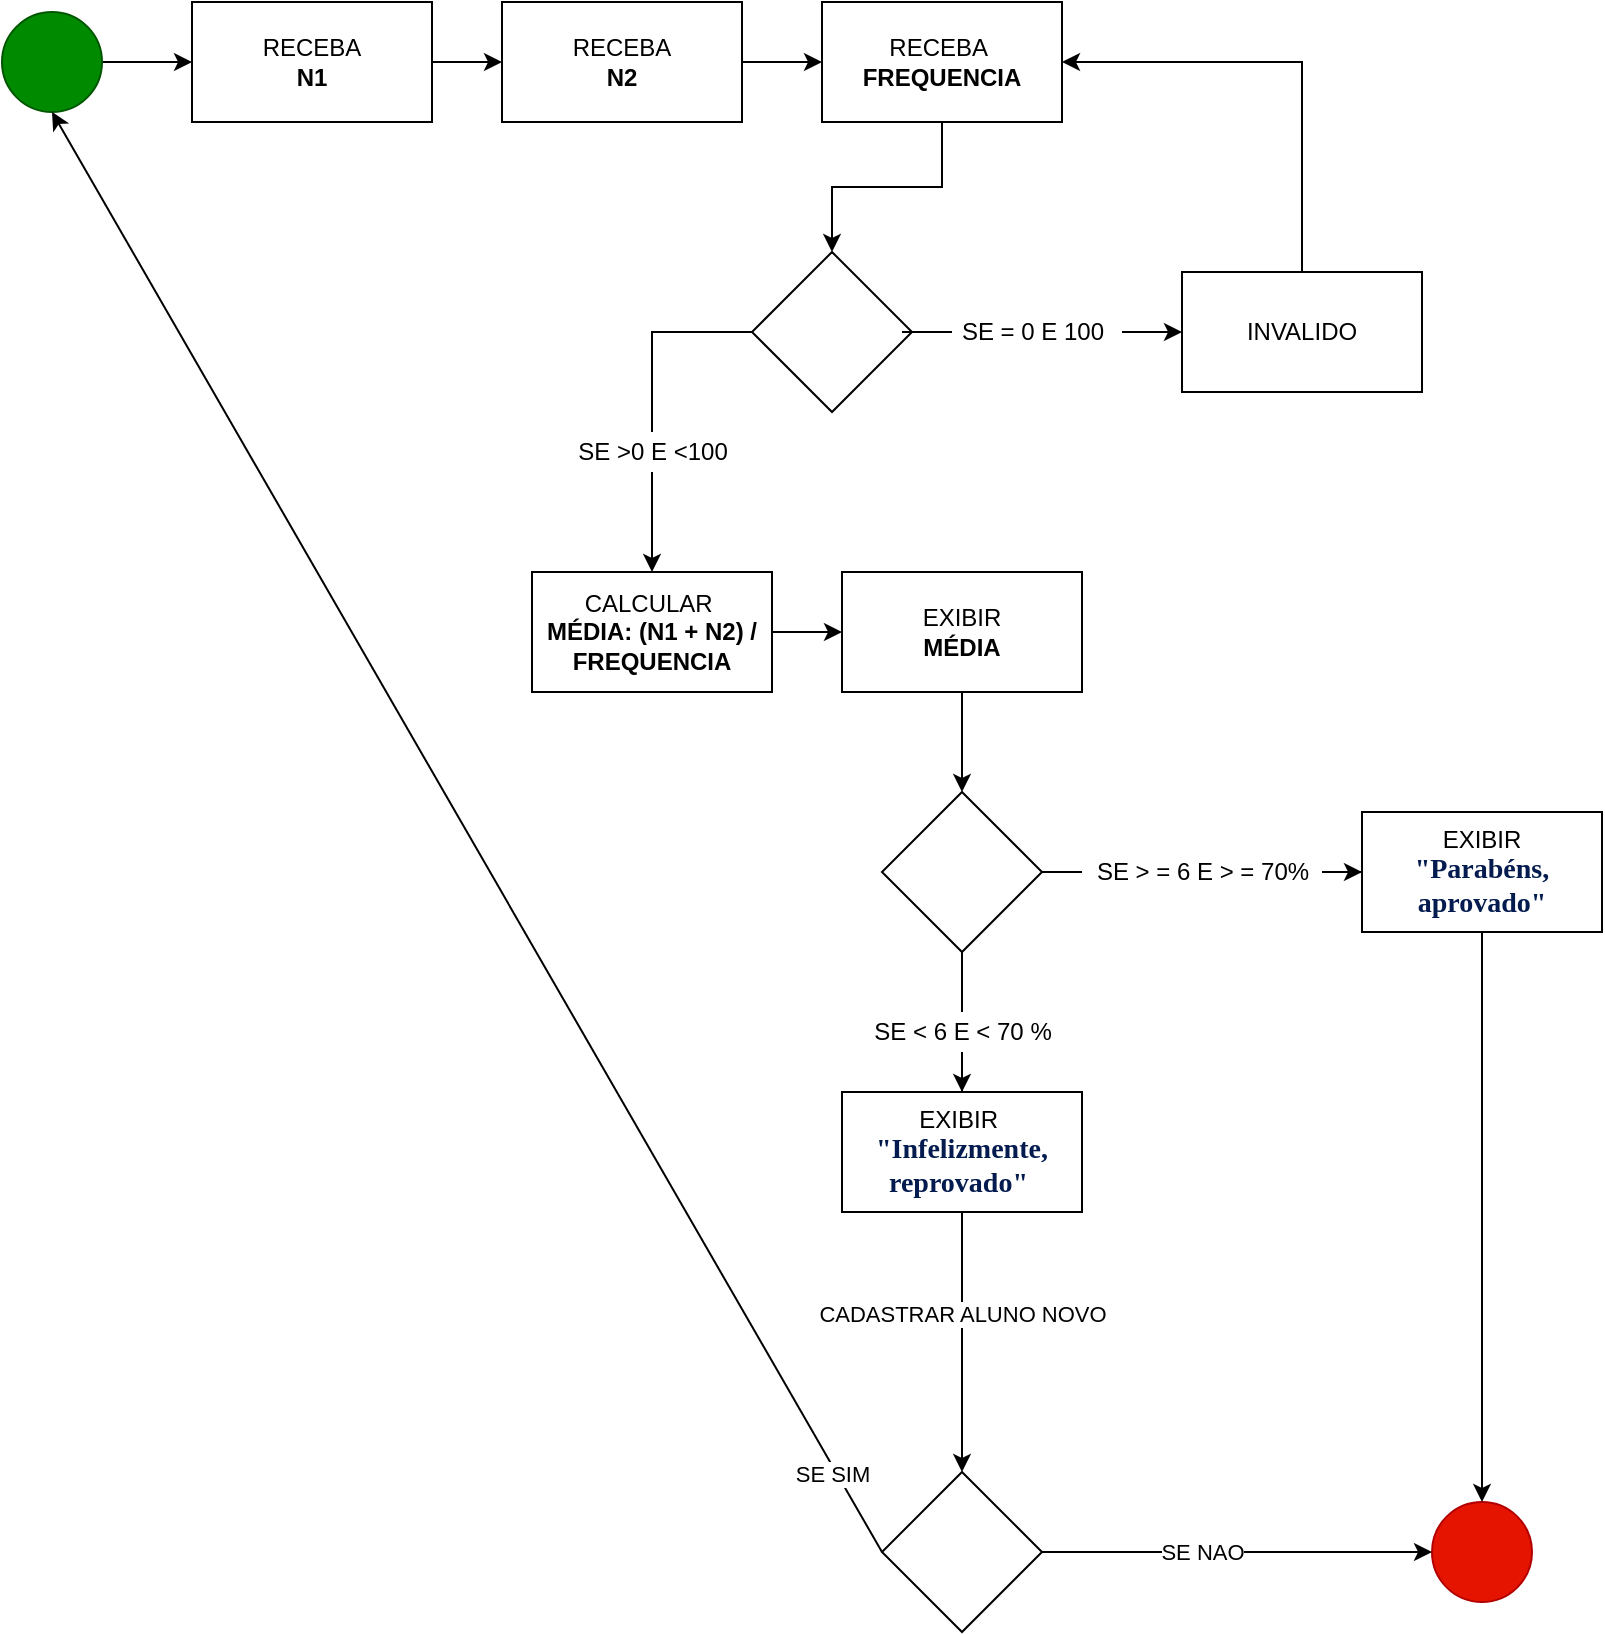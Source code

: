 <mxfile version="20.8.10" type="device"><diagram id="LmFokGyWngyRQ8zoaEQO" name="Page-4"><mxGraphModel dx="1876" dy="1296" grid="1" gridSize="10" guides="1" tooltips="1" connect="1" arrows="1" fold="1" page="1" pageScale="1" pageWidth="850" pageHeight="1100" math="0" shadow="0"><root><mxCell id="0"/><mxCell id="1" parent="0"/><mxCell id="Jc6ybTVHIhuXuUaDqosT-3" value="" style="edgeStyle=orthogonalEdgeStyle;rounded=0;orthogonalLoop=1;jettySize=auto;html=1;" parent="1" source="Jc6ybTVHIhuXuUaDqosT-1" target="Jc6ybTVHIhuXuUaDqosT-2" edge="1"><mxGeometry relative="1" as="geometry"/></mxCell><mxCell id="Jc6ybTVHIhuXuUaDqosT-1" value="" style="ellipse;whiteSpace=wrap;html=1;aspect=fixed;fillColor=#008a00;fontColor=#ffffff;strokeColor=#005700;" parent="1" vertex="1"><mxGeometry x="30" y="40" width="50" height="50" as="geometry"/></mxCell><mxCell id="Jc6ybTVHIhuXuUaDqosT-5" value="" style="edgeStyle=orthogonalEdgeStyle;rounded=0;orthogonalLoop=1;jettySize=auto;html=1;" parent="1" source="Jc6ybTVHIhuXuUaDqosT-2" target="Jc6ybTVHIhuXuUaDqosT-4" edge="1"><mxGeometry relative="1" as="geometry"/></mxCell><mxCell id="Jc6ybTVHIhuXuUaDqosT-2" value="RECEBA&lt;br&gt;&lt;b&gt;N1&lt;/b&gt;" style="whiteSpace=wrap;html=1;" parent="1" vertex="1"><mxGeometry x="125" y="35" width="120" height="60" as="geometry"/></mxCell><mxCell id="Jc6ybTVHIhuXuUaDqosT-7" value="" style="edgeStyle=orthogonalEdgeStyle;rounded=0;orthogonalLoop=1;jettySize=auto;html=1;" parent="1" source="Jc6ybTVHIhuXuUaDqosT-4" target="Jc6ybTVHIhuXuUaDqosT-6" edge="1"><mxGeometry relative="1" as="geometry"/></mxCell><mxCell id="Jc6ybTVHIhuXuUaDqosT-4" value="RECEBA&lt;br&gt;&lt;b&gt;N2&lt;/b&gt;" style="whiteSpace=wrap;html=1;" parent="1" vertex="1"><mxGeometry x="280" y="35" width="120" height="60" as="geometry"/></mxCell><mxCell id="Jc6ybTVHIhuXuUaDqosT-19" value="" style="edgeStyle=orthogonalEdgeStyle;rounded=0;orthogonalLoop=1;jettySize=auto;html=1;" parent="1" source="Jc6ybTVHIhuXuUaDqosT-6" target="Jc6ybTVHIhuXuUaDqosT-18" edge="1"><mxGeometry relative="1" as="geometry"/></mxCell><mxCell id="Jc6ybTVHIhuXuUaDqosT-6" value="RECEBA&amp;nbsp;&lt;br&gt;&lt;b&gt;FREQUENCIA&lt;/b&gt;" style="whiteSpace=wrap;html=1;" parent="1" vertex="1"><mxGeometry x="440" y="35" width="120" height="60" as="geometry"/></mxCell><mxCell id="Jc6ybTVHIhuXuUaDqosT-29" value="" style="edgeStyle=orthogonalEdgeStyle;rounded=0;orthogonalLoop=1;jettySize=auto;html=1;" parent="1" source="Jc6ybTVHIhuXuUaDqosT-10" target="Jc6ybTVHIhuXuUaDqosT-28" edge="1"><mxGeometry relative="1" as="geometry"/></mxCell><mxCell id="Jc6ybTVHIhuXuUaDqosT-10" value="CALCULAR&amp;nbsp;&lt;br&gt;&lt;b&gt;MÉDIA: (N1 + N2) / FREQUENCIA&lt;/b&gt;" style="whiteSpace=wrap;html=1;" parent="1" vertex="1"><mxGeometry x="295" y="320" width="120" height="60" as="geometry"/></mxCell><mxCell id="Jc6ybTVHIhuXuUaDqosT-31" value="" style="edgeStyle=orthogonalEdgeStyle;rounded=0;orthogonalLoop=1;jettySize=auto;html=1;startArrow=none;" parent="1" source="Jc6ybTVHIhuXuUaDqosT-33" target="Jc6ybTVHIhuXuUaDqosT-14" edge="1"><mxGeometry relative="1" as="geometry"/></mxCell><mxCell id="Jc6ybTVHIhuXuUaDqosT-32" value="" style="edgeStyle=orthogonalEdgeStyle;rounded=0;orthogonalLoop=1;jettySize=auto;html=1;startArrow=none;" parent="1" source="Jc6ybTVHIhuXuUaDqosT-35" target="Jc6ybTVHIhuXuUaDqosT-16" edge="1"><mxGeometry relative="1" as="geometry"/></mxCell><mxCell id="Jc6ybTVHIhuXuUaDqosT-12" value="" style="rhombus;whiteSpace=wrap;html=1;" parent="1" vertex="1"><mxGeometry x="470" y="430" width="80" height="80" as="geometry"/></mxCell><mxCell id="Jc6ybTVHIhuXuUaDqosT-14" value="EXIBIR&lt;br&gt;&lt;span style=&quot;color: rgb(3, 27, 78); font-family: &amp;quot;Exo 2&amp;quot;, Barlow; font-size: 14px; text-align: left; background-color: rgb(255, 255, 255);&quot;&gt;&lt;b&gt;&quot;Parabéns, aprovado&quot;&lt;/b&gt;&lt;/span&gt;" style="whiteSpace=wrap;html=1;" parent="1" vertex="1"><mxGeometry x="710" y="440" width="120" height="60" as="geometry"/></mxCell><mxCell id="H_sSTHJt_CWhEWNyi2e0-13" value="" style="edgeStyle=orthogonalEdgeStyle;rounded=0;orthogonalLoop=1;jettySize=auto;html=1;" edge="1" parent="1" source="Jc6ybTVHIhuXuUaDqosT-16" target="H_sSTHJt_CWhEWNyi2e0-12"><mxGeometry relative="1" as="geometry"/></mxCell><mxCell id="H_sSTHJt_CWhEWNyi2e0-15" value="CADASTRAR ALUNO NOVO" style="edgeLabel;html=1;align=center;verticalAlign=middle;resizable=0;points=[];" vertex="1" connectable="0" parent="H_sSTHJt_CWhEWNyi2e0-13"><mxGeometry x="0.376" relative="1" as="geometry"><mxPoint y="-39" as="offset"/></mxGeometry></mxCell><mxCell id="Jc6ybTVHIhuXuUaDqosT-16" value="EXIBIR&amp;nbsp;&lt;br&gt;&lt;span style=&quot;color: rgb(3, 27, 78); font-family: &amp;quot;Exo 2&amp;quot;, Barlow; font-size: 14px; text-align: left; background-color: rgb(255, 255, 255);&quot;&gt;&lt;b&gt;&quot;Infelizmente, reprovado&quot;&amp;nbsp;&lt;/b&gt;&lt;/span&gt;" style="whiteSpace=wrap;html=1;" parent="1" vertex="1"><mxGeometry x="450" y="580" width="120" height="60" as="geometry"/></mxCell><mxCell id="Jc6ybTVHIhuXuUaDqosT-20" value="" style="edgeStyle=orthogonalEdgeStyle;rounded=0;orthogonalLoop=1;jettySize=auto;html=1;startArrow=none;" parent="1" source="Jc6ybTVHIhuXuUaDqosT-23" target="Jc6ybTVHIhuXuUaDqosT-10" edge="1"><mxGeometry relative="1" as="geometry"/></mxCell><mxCell id="Jc6ybTVHIhuXuUaDqosT-22" value="" style="edgeStyle=orthogonalEdgeStyle;rounded=0;orthogonalLoop=1;jettySize=auto;html=1;startArrow=none;" parent="1" source="Jc6ybTVHIhuXuUaDqosT-25" target="Jc6ybTVHIhuXuUaDqosT-21" edge="1"><mxGeometry relative="1" as="geometry"/></mxCell><mxCell id="Jc6ybTVHIhuXuUaDqosT-18" value="" style="rhombus;whiteSpace=wrap;html=1;" parent="1" vertex="1"><mxGeometry x="405" y="160" width="80" height="80" as="geometry"/></mxCell><mxCell id="Jc6ybTVHIhuXuUaDqosT-21" value="INVALIDO" style="whiteSpace=wrap;html=1;" parent="1" vertex="1"><mxGeometry x="620" y="170" width="120" height="60" as="geometry"/></mxCell><mxCell id="Jc6ybTVHIhuXuUaDqosT-23" value="SE &amp;gt;0 E &amp;lt;100" style="text;html=1;resizable=0;autosize=1;align=center;verticalAlign=middle;points=[];fillColor=none;strokeColor=none;rounded=0;" parent="1" vertex="1"><mxGeometry x="310" y="250" width="90" height="20" as="geometry"/></mxCell><mxCell id="Jc6ybTVHIhuXuUaDqosT-24" value="" style="edgeStyle=orthogonalEdgeStyle;rounded=0;orthogonalLoop=1;jettySize=auto;html=1;exitX=0;exitY=0.5;exitDx=0;exitDy=0;endArrow=none;" parent="1" source="Jc6ybTVHIhuXuUaDqosT-18" target="Jc6ybTVHIhuXuUaDqosT-23" edge="1"><mxGeometry relative="1" as="geometry"><mxPoint x="405" y="200" as="sourcePoint"/><mxPoint x="350" y="260" as="targetPoint"/></mxGeometry></mxCell><mxCell id="Jc6ybTVHIhuXuUaDqosT-25" value="SE = 0 E 100" style="text;html=1;resizable=0;autosize=1;align=center;verticalAlign=middle;points=[];fillColor=none;strokeColor=none;rounded=0;" parent="1" vertex="1"><mxGeometry x="500" y="190" width="90" height="20" as="geometry"/></mxCell><mxCell id="Jc6ybTVHIhuXuUaDqosT-26" value="" style="edgeStyle=orthogonalEdgeStyle;rounded=0;orthogonalLoop=1;jettySize=auto;html=1;endArrow=none;" parent="1" source="Jc6ybTVHIhuXuUaDqosT-18" target="Jc6ybTVHIhuXuUaDqosT-25" edge="1"><mxGeometry relative="1" as="geometry"><mxPoint x="485" y="200" as="sourcePoint"/><mxPoint x="610" y="200" as="targetPoint"/></mxGeometry></mxCell><mxCell id="Jc6ybTVHIhuXuUaDqosT-27" value="" style="endArrow=classic;html=1;rounded=0;exitX=0.5;exitY=0;exitDx=0;exitDy=0;entryX=1;entryY=0.5;entryDx=0;entryDy=0;" parent="1" source="Jc6ybTVHIhuXuUaDqosT-21" target="Jc6ybTVHIhuXuUaDqosT-6" edge="1"><mxGeometry width="50" height="50" relative="1" as="geometry"><mxPoint x="640" y="280" as="sourcePoint"/><mxPoint x="690" y="230" as="targetPoint"/><Array as="points"><mxPoint x="680" y="65"/></Array></mxGeometry></mxCell><mxCell id="Jc6ybTVHIhuXuUaDqosT-30" value="" style="edgeStyle=orthogonalEdgeStyle;rounded=0;orthogonalLoop=1;jettySize=auto;html=1;" parent="1" source="Jc6ybTVHIhuXuUaDqosT-28" target="Jc6ybTVHIhuXuUaDqosT-12" edge="1"><mxGeometry relative="1" as="geometry"/></mxCell><mxCell id="Jc6ybTVHIhuXuUaDqosT-28" value="EXIBIR&lt;br&gt;&lt;b&gt;MÉDIA&lt;/b&gt;" style="whiteSpace=wrap;html=1;" parent="1" vertex="1"><mxGeometry x="450" y="320" width="120" height="60" as="geometry"/></mxCell><mxCell id="Jc6ybTVHIhuXuUaDqosT-33" value="SE &amp;gt; = 6 E &amp;gt; = 70%" style="text;html=1;resizable=0;autosize=1;align=center;verticalAlign=middle;points=[];fillColor=none;strokeColor=none;rounded=0;" parent="1" vertex="1"><mxGeometry x="570" y="460" width="120" height="20" as="geometry"/></mxCell><mxCell id="Jc6ybTVHIhuXuUaDqosT-34" value="" style="edgeStyle=orthogonalEdgeStyle;rounded=0;orthogonalLoop=1;jettySize=auto;html=1;endArrow=none;" parent="1" source="Jc6ybTVHIhuXuUaDqosT-12" target="Jc6ybTVHIhuXuUaDqosT-33" edge="1"><mxGeometry relative="1" as="geometry"><mxPoint x="595" y="470" as="sourcePoint"/><mxPoint x="700" y="470" as="targetPoint"/></mxGeometry></mxCell><mxCell id="Jc6ybTVHIhuXuUaDqosT-35" value="SE &amp;lt; 6 E &amp;lt; 70 %" style="text;html=1;resizable=0;autosize=1;align=center;verticalAlign=middle;points=[];fillColor=none;strokeColor=none;rounded=0;" parent="1" vertex="1"><mxGeometry x="460" y="540" width="100" height="20" as="geometry"/></mxCell><mxCell id="Jc6ybTVHIhuXuUaDqosT-36" value="" style="edgeStyle=orthogonalEdgeStyle;rounded=0;orthogonalLoop=1;jettySize=auto;html=1;endArrow=none;" parent="1" source="Jc6ybTVHIhuXuUaDqosT-12" target="Jc6ybTVHIhuXuUaDqosT-35" edge="1"><mxGeometry relative="1" as="geometry"><mxPoint x="555" y="510.0" as="sourcePoint"/><mxPoint x="555" y="580" as="targetPoint"/></mxGeometry></mxCell><mxCell id="H_sSTHJt_CWhEWNyi2e0-3" value="" style="ellipse;whiteSpace=wrap;html=1;aspect=fixed;fillColor=#e51400;fontColor=#ffffff;strokeColor=#B20000;" vertex="1" parent="1"><mxGeometry x="745" y="785" width="50" height="50" as="geometry"/></mxCell><mxCell id="H_sSTHJt_CWhEWNyi2e0-4" value="" style="endArrow=classic;html=1;rounded=0;exitX=0.5;exitY=1;exitDx=0;exitDy=0;entryX=0.5;entryY=0;entryDx=0;entryDy=0;startArrow=none;" edge="1" parent="1" target="H_sSTHJt_CWhEWNyi2e0-3"><mxGeometry width="50" height="50" relative="1" as="geometry"><mxPoint x="770" y="730" as="sourcePoint"/><mxPoint x="450" y="510" as="targetPoint"/></mxGeometry></mxCell><mxCell id="H_sSTHJt_CWhEWNyi2e0-8" value="" style="endArrow=classic;html=1;rounded=0;entryX=0.5;entryY=1;entryDx=0;entryDy=0;exitX=0;exitY=0.5;exitDx=0;exitDy=0;" edge="1" parent="1" source="H_sSTHJt_CWhEWNyi2e0-12" target="Jc6ybTVHIhuXuUaDqosT-1"><mxGeometry width="50" height="50" relative="1" as="geometry"><mxPoint x="340" y="670" as="sourcePoint"/><mxPoint x="480" y="410" as="targetPoint"/><Array as="points"/></mxGeometry></mxCell><mxCell id="H_sSTHJt_CWhEWNyi2e0-17" value="SE SIM" style="edgeLabel;html=1;align=center;verticalAlign=middle;resizable=0;points=[];" vertex="1" connectable="0" parent="H_sSTHJt_CWhEWNyi2e0-8"><mxGeometry x="-0.824" y="-3" relative="1" as="geometry"><mxPoint x="9" y="25" as="offset"/></mxGeometry></mxCell><mxCell id="H_sSTHJt_CWhEWNyi2e0-11" value="" style="endArrow=none;html=1;rounded=0;exitX=0.5;exitY=1;exitDx=0;exitDy=0;" edge="1" parent="1" source="Jc6ybTVHIhuXuUaDqosT-14"><mxGeometry width="50" height="50" relative="1" as="geometry"><mxPoint x="770" y="500" as="sourcePoint"/><mxPoint x="770" y="730" as="targetPoint"/></mxGeometry></mxCell><mxCell id="H_sSTHJt_CWhEWNyi2e0-12" value="" style="rhombus;whiteSpace=wrap;html=1;" vertex="1" parent="1"><mxGeometry x="470" y="770" width="80" height="80" as="geometry"/></mxCell><mxCell id="H_sSTHJt_CWhEWNyi2e0-14" value="" style="endArrow=classic;html=1;rounded=0;exitX=1;exitY=0.5;exitDx=0;exitDy=0;entryX=0;entryY=0.5;entryDx=0;entryDy=0;" edge="1" parent="1" source="H_sSTHJt_CWhEWNyi2e0-12" target="H_sSTHJt_CWhEWNyi2e0-3"><mxGeometry width="50" height="50" relative="1" as="geometry"><mxPoint x="420" y="380" as="sourcePoint"/><mxPoint x="720" y="750" as="targetPoint"/></mxGeometry></mxCell><mxCell id="H_sSTHJt_CWhEWNyi2e0-16" value="SE NAO" style="edgeLabel;html=1;align=center;verticalAlign=middle;resizable=0;points=[];" vertex="1" connectable="0" parent="H_sSTHJt_CWhEWNyi2e0-14"><mxGeometry x="-0.703" relative="1" as="geometry"><mxPoint x="51" as="offset"/></mxGeometry></mxCell></root></mxGraphModel></diagram></mxfile>
